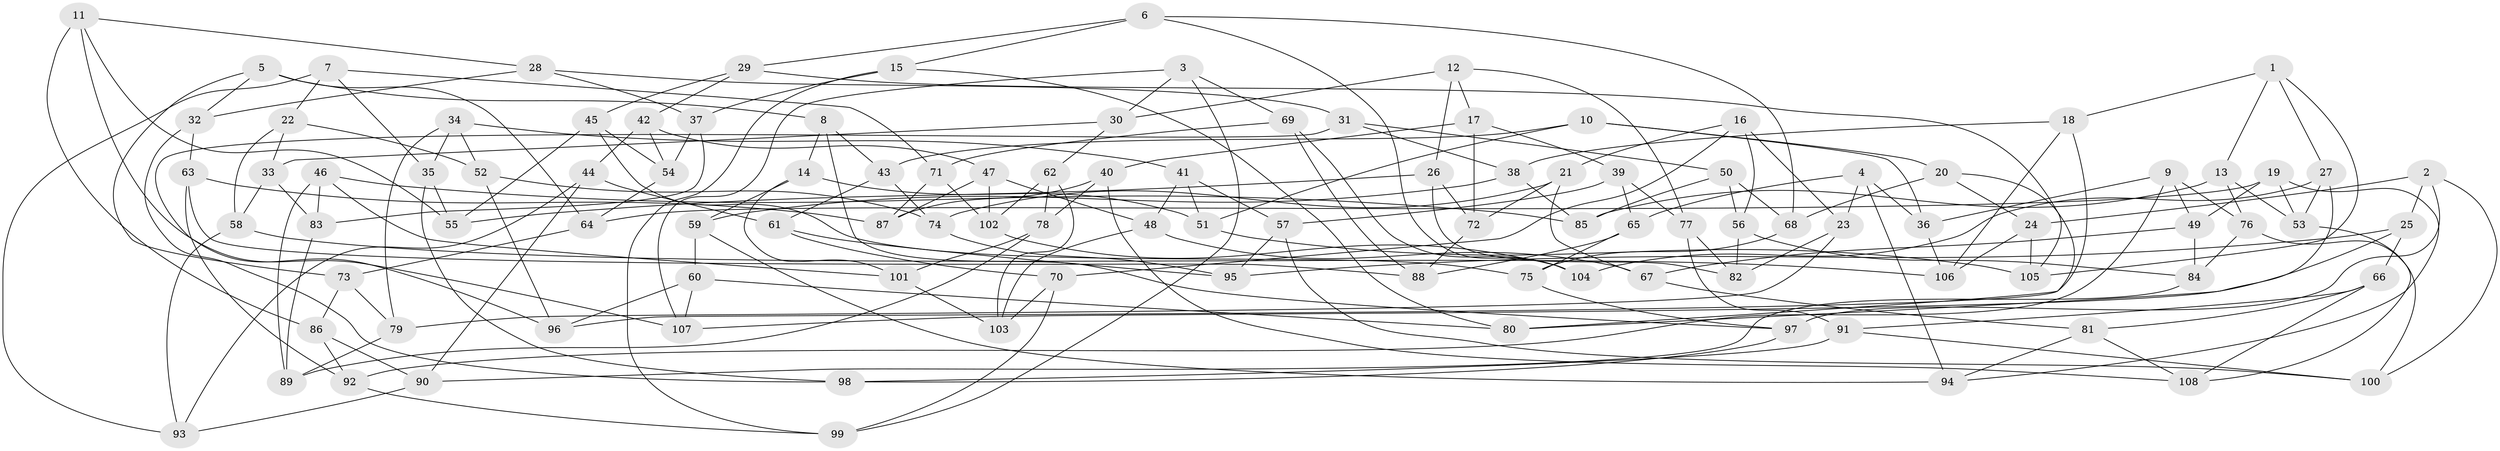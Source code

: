 // coarse degree distribution, {6: 0.5074626865671642, 4: 0.373134328358209, 5: 0.1044776119402985, 3: 0.014925373134328358}
// Generated by graph-tools (version 1.1) at 2025/52/02/27/25 19:52:27]
// undirected, 108 vertices, 216 edges
graph export_dot {
graph [start="1"]
  node [color=gray90,style=filled];
  1;
  2;
  3;
  4;
  5;
  6;
  7;
  8;
  9;
  10;
  11;
  12;
  13;
  14;
  15;
  16;
  17;
  18;
  19;
  20;
  21;
  22;
  23;
  24;
  25;
  26;
  27;
  28;
  29;
  30;
  31;
  32;
  33;
  34;
  35;
  36;
  37;
  38;
  39;
  40;
  41;
  42;
  43;
  44;
  45;
  46;
  47;
  48;
  49;
  50;
  51;
  52;
  53;
  54;
  55;
  56;
  57;
  58;
  59;
  60;
  61;
  62;
  63;
  64;
  65;
  66;
  67;
  68;
  69;
  70;
  71;
  72;
  73;
  74;
  75;
  76;
  77;
  78;
  79;
  80;
  81;
  82;
  83;
  84;
  85;
  86;
  87;
  88;
  89;
  90;
  91;
  92;
  93;
  94;
  95;
  96;
  97;
  98;
  99;
  100;
  101;
  102;
  103;
  104;
  105;
  106;
  107;
  108;
  1 -- 18;
  1 -- 27;
  1 -- 105;
  1 -- 13;
  2 -- 25;
  2 -- 97;
  2 -- 100;
  2 -- 24;
  3 -- 30;
  3 -- 69;
  3 -- 107;
  3 -- 99;
  4 -- 36;
  4 -- 94;
  4 -- 65;
  4 -- 23;
  5 -- 73;
  5 -- 32;
  5 -- 8;
  5 -- 64;
  6 -- 15;
  6 -- 68;
  6 -- 29;
  6 -- 104;
  7 -- 35;
  7 -- 22;
  7 -- 71;
  7 -- 93;
  8 -- 97;
  8 -- 14;
  8 -- 43;
  9 -- 36;
  9 -- 92;
  9 -- 76;
  9 -- 49;
  10 -- 36;
  10 -- 43;
  10 -- 51;
  10 -- 20;
  11 -- 28;
  11 -- 55;
  11 -- 86;
  11 -- 107;
  12 -- 30;
  12 -- 77;
  12 -- 17;
  12 -- 26;
  13 -- 76;
  13 -- 53;
  13 -- 85;
  14 -- 101;
  14 -- 51;
  14 -- 59;
  15 -- 80;
  15 -- 99;
  15 -- 37;
  16 -- 21;
  16 -- 23;
  16 -- 56;
  16 -- 70;
  17 -- 72;
  17 -- 39;
  17 -- 40;
  18 -- 38;
  18 -- 106;
  18 -- 96;
  19 -- 94;
  19 -- 64;
  19 -- 53;
  19 -- 49;
  20 -- 68;
  20 -- 80;
  20 -- 24;
  21 -- 72;
  21 -- 74;
  21 -- 67;
  22 -- 33;
  22 -- 58;
  22 -- 52;
  23 -- 82;
  23 -- 79;
  24 -- 105;
  24 -- 106;
  25 -- 107;
  25 -- 66;
  25 -- 95;
  26 -- 82;
  26 -- 55;
  26 -- 72;
  27 -- 53;
  27 -- 104;
  27 -- 80;
  28 -- 31;
  28 -- 32;
  28 -- 37;
  29 -- 42;
  29 -- 45;
  29 -- 105;
  30 -- 33;
  30 -- 62;
  31 -- 96;
  31 -- 38;
  31 -- 50;
  32 -- 63;
  32 -- 98;
  33 -- 83;
  33 -- 58;
  34 -- 35;
  34 -- 41;
  34 -- 52;
  34 -- 79;
  35 -- 55;
  35 -- 98;
  36 -- 106;
  37 -- 83;
  37 -- 54;
  38 -- 85;
  38 -- 59;
  39 -- 65;
  39 -- 57;
  39 -- 77;
  40 -- 78;
  40 -- 87;
  40 -- 108;
  41 -- 57;
  41 -- 48;
  41 -- 51;
  42 -- 44;
  42 -- 47;
  42 -- 54;
  43 -- 61;
  43 -- 74;
  44 -- 61;
  44 -- 93;
  44 -- 90;
  45 -- 55;
  45 -- 54;
  45 -- 75;
  46 -- 89;
  46 -- 101;
  46 -- 85;
  46 -- 83;
  47 -- 102;
  47 -- 48;
  47 -- 87;
  48 -- 67;
  48 -- 103;
  49 -- 84;
  49 -- 67;
  50 -- 68;
  50 -- 56;
  50 -- 85;
  51 -- 105;
  52 -- 96;
  52 -- 74;
  53 -- 108;
  54 -- 64;
  56 -- 84;
  56 -- 82;
  57 -- 100;
  57 -- 95;
  58 -- 106;
  58 -- 93;
  59 -- 60;
  59 -- 94;
  60 -- 80;
  60 -- 96;
  60 -- 107;
  61 -- 95;
  61 -- 70;
  62 -- 103;
  62 -- 102;
  62 -- 78;
  63 -- 92;
  63 -- 87;
  63 -- 88;
  64 -- 73;
  65 -- 75;
  65 -- 88;
  66 -- 91;
  66 -- 81;
  66 -- 108;
  67 -- 81;
  68 -- 75;
  69 -- 104;
  69 -- 88;
  69 -- 71;
  70 -- 99;
  70 -- 103;
  71 -- 87;
  71 -- 102;
  72 -- 88;
  73 -- 86;
  73 -- 79;
  74 -- 95;
  75 -- 97;
  76 -- 100;
  76 -- 84;
  77 -- 91;
  77 -- 82;
  78 -- 89;
  78 -- 101;
  79 -- 89;
  81 -- 108;
  81 -- 94;
  83 -- 89;
  84 -- 90;
  86 -- 90;
  86 -- 92;
  90 -- 93;
  91 -- 100;
  91 -- 98;
  92 -- 99;
  97 -- 98;
  101 -- 103;
  102 -- 104;
}
